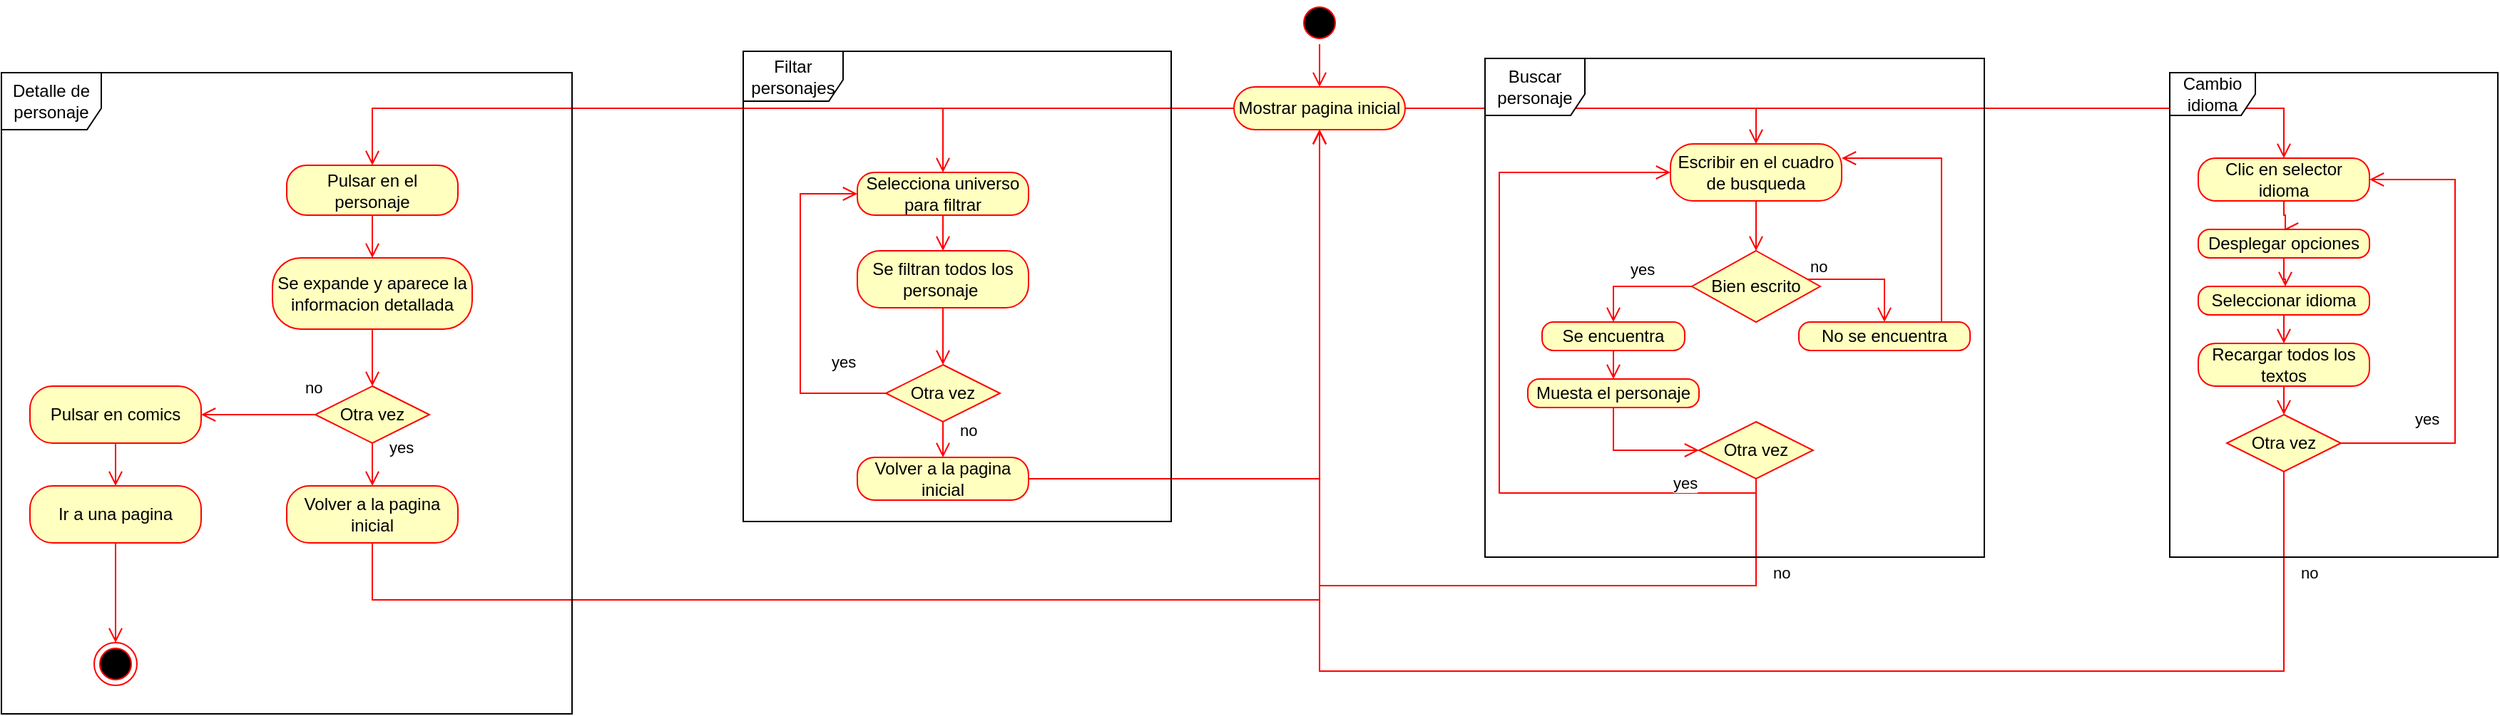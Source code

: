 <mxfile version="26.1.3">
  <diagram id="_k8HdVeGjoaW4lcsoeBy" name="Página-1">
    <mxGraphModel dx="3140" dy="2065" grid="1" gridSize="10" guides="1" tooltips="1" connect="1" arrows="1" fold="1" page="1" pageScale="1" pageWidth="827" pageHeight="1169" math="0" shadow="0">
      <root>
        <mxCell id="0" />
        <mxCell id="1" parent="0" />
        <mxCell id="YumCOL-C7TULn1oq75Tp-16" value="" style="ellipse;html=1;shape=startState;fillColor=#000000;strokeColor=#ff0000;" parent="1" vertex="1">
          <mxGeometry x="399" y="-230" width="30" height="30" as="geometry" />
        </mxCell>
        <mxCell id="YumCOL-C7TULn1oq75Tp-17" value="" style="edgeStyle=orthogonalEdgeStyle;html=1;verticalAlign=bottom;endArrow=open;endSize=8;strokeColor=#ff0000;rounded=0;" parent="1" source="YumCOL-C7TULn1oq75Tp-16" target="YumCOL-C7TULn1oq75Tp-21" edge="1">
          <mxGeometry relative="1" as="geometry">
            <mxPoint x="414.0" y="-140" as="targetPoint" />
          </mxGeometry>
        </mxCell>
        <mxCell id="YumCOL-C7TULn1oq75Tp-21" value="Mostrar pagina inicial" style="rounded=1;whiteSpace=wrap;html=1;arcSize=50;fontColor=#000000;fillColor=#ffffc0;strokeColor=#ff0000;" parent="1" vertex="1">
          <mxGeometry x="354" y="-170" width="120" height="30" as="geometry" />
        </mxCell>
        <mxCell id="YumCOL-C7TULn1oq75Tp-22" value="" style="edgeStyle=orthogonalEdgeStyle;html=1;verticalAlign=bottom;endArrow=open;endSize=8;strokeColor=#ff0000;rounded=0;" parent="1" source="YumCOL-C7TULn1oq75Tp-21" target="D-d8iR-5o8ocIs88Af24-23" edge="1">
          <mxGeometry relative="1" as="geometry">
            <mxPoint x="660" y="-160" as="targetPoint" />
          </mxGeometry>
        </mxCell>
        <mxCell id="YumCOL-C7TULn1oq75Tp-25" value="" style="ellipse;html=1;shape=endState;fillColor=#000000;strokeColor=#ff0000;" parent="1" vertex="1">
          <mxGeometry x="-445" y="220" width="30" height="30" as="geometry" />
        </mxCell>
        <mxCell id="D-d8iR-5o8ocIs88Af24-1" value="Otra vez" style="rhombus;whiteSpace=wrap;html=1;fontColor=#000000;fillColor=#ffffc0;strokeColor=#ff0000;" vertex="1" parent="1">
          <mxGeometry x="1050" y="60" width="80" height="40" as="geometry" />
        </mxCell>
        <mxCell id="D-d8iR-5o8ocIs88Af24-2" value="no" style="edgeStyle=orthogonalEdgeStyle;html=1;align=left;verticalAlign=bottom;endArrow=open;endSize=8;strokeColor=#ff0000;rounded=0;" edge="1" source="D-d8iR-5o8ocIs88Af24-1" parent="1" target="YumCOL-C7TULn1oq75Tp-21">
          <mxGeometry x="-0.866" y="10" relative="1" as="geometry">
            <mxPoint x="1090" y="180" as="targetPoint" />
            <Array as="points">
              <mxPoint x="1090" y="240" />
              <mxPoint x="414" y="240" />
            </Array>
            <mxPoint as="offset" />
          </mxGeometry>
        </mxCell>
        <mxCell id="D-d8iR-5o8ocIs88Af24-3" value="yes" style="edgeStyle=orthogonalEdgeStyle;html=1;align=left;verticalAlign=top;endArrow=open;endSize=8;strokeColor=#ff0000;rounded=0;" edge="1" source="D-d8iR-5o8ocIs88Af24-1" parent="1" target="D-d8iR-5o8ocIs88Af24-23">
          <mxGeometry x="-0.323" y="30" relative="1" as="geometry">
            <mxPoint x="1170" y="90" as="targetPoint" />
            <Array as="points">
              <mxPoint x="1210" y="80" />
              <mxPoint x="1210" y="-105" />
            </Array>
            <mxPoint as="offset" />
          </mxGeometry>
        </mxCell>
        <mxCell id="D-d8iR-5o8ocIs88Af24-16" value="Bien escrito" style="rhombus;whiteSpace=wrap;html=1;fontColor=#000000;fillColor=#ffffc0;strokeColor=#ff0000;" vertex="1" parent="1">
          <mxGeometry x="675" y="-55" width="90" height="50" as="geometry" />
        </mxCell>
        <mxCell id="D-d8iR-5o8ocIs88Af24-17" value="no" style="edgeStyle=orthogonalEdgeStyle;html=1;align=left;verticalAlign=bottom;endArrow=open;endSize=8;strokeColor=#ff0000;rounded=0;" edge="1" parent="1" source="D-d8iR-5o8ocIs88Af24-16" target="D-d8iR-5o8ocIs88Af24-35">
          <mxGeometry x="-1" relative="1" as="geometry">
            <mxPoint x="800.12" y="5" as="targetPoint" />
            <mxPoint x="780.002" y="-104.941" as="sourcePoint" />
            <Array as="points">
              <mxPoint x="810" y="-35" />
            </Array>
          </mxGeometry>
        </mxCell>
        <mxCell id="D-d8iR-5o8ocIs88Af24-18" value="yes" style="edgeStyle=orthogonalEdgeStyle;html=1;align=left;verticalAlign=top;endArrow=open;endSize=8;strokeColor=#ff0000;rounded=0;" edge="1" parent="1" source="D-d8iR-5o8ocIs88Af24-16" target="D-d8iR-5o8ocIs88Af24-38">
          <mxGeometry x="0.126" y="-25" relative="1" as="geometry">
            <mxPoint x="660" y="5" as="targetPoint" />
            <Array as="points">
              <mxPoint x="620" y="-30" />
            </Array>
            <mxPoint as="offset" />
          </mxGeometry>
        </mxCell>
        <mxCell id="D-d8iR-5o8ocIs88Af24-19" value="" style="edgeStyle=orthogonalEdgeStyle;html=1;verticalAlign=bottom;endArrow=open;endSize=8;strokeColor=#ff0000;rounded=0;" edge="1" parent="1" source="YumCOL-C7TULn1oq75Tp-21" target="D-d8iR-5o8ocIs88Af24-48">
          <mxGeometry relative="1" as="geometry">
            <mxPoint x="150" y="-80" as="targetPoint" />
            <mxPoint x="484" y="-145" as="sourcePoint" />
          </mxGeometry>
        </mxCell>
        <mxCell id="D-d8iR-5o8ocIs88Af24-20" value="" style="edgeStyle=orthogonalEdgeStyle;html=1;verticalAlign=bottom;endArrow=open;endSize=8;strokeColor=#ff0000;rounded=0;" edge="1" parent="1" source="YumCOL-C7TULn1oq75Tp-21" target="D-d8iR-5o8ocIs88Af24-58">
          <mxGeometry relative="1" as="geometry">
            <mxPoint x="-329.957" y="-74.978" as="targetPoint" />
            <mxPoint x="494" y="-135" as="sourcePoint" />
          </mxGeometry>
        </mxCell>
        <mxCell id="D-d8iR-5o8ocIs88Af24-21" value="" style="edgeStyle=orthogonalEdgeStyle;html=1;verticalAlign=bottom;endArrow=open;endSize=8;strokeColor=#ff0000;rounded=0;" edge="1" parent="1" source="YumCOL-C7TULn1oq75Tp-21" target="D-d8iR-5o8ocIs88Af24-33">
          <mxGeometry relative="1" as="geometry">
            <mxPoint x="530" y="-100" as="targetPoint" />
            <mxPoint x="364" y="-145" as="sourcePoint" />
          </mxGeometry>
        </mxCell>
        <mxCell id="D-d8iR-5o8ocIs88Af24-23" value="Clic en selector idioma" style="rounded=1;whiteSpace=wrap;html=1;arcSize=40;fontColor=#000000;fillColor=#ffffc0;strokeColor=#ff0000;" vertex="1" parent="1">
          <mxGeometry x="1030" y="-120" width="120" height="30" as="geometry" />
        </mxCell>
        <mxCell id="D-d8iR-5o8ocIs88Af24-24" value="" style="edgeStyle=orthogonalEdgeStyle;html=1;verticalAlign=bottom;endArrow=open;endSize=8;strokeColor=#ff0000;rounded=0;" edge="1" source="D-d8iR-5o8ocIs88Af24-23" parent="1">
          <mxGeometry relative="1" as="geometry">
            <mxPoint x="1090" y="-70" as="targetPoint" />
            <Array as="points">
              <mxPoint x="1090" y="-80" />
              <mxPoint x="1091" y="-80" />
            </Array>
          </mxGeometry>
        </mxCell>
        <mxCell id="D-d8iR-5o8ocIs88Af24-25" value="Desplegar opciones" style="rounded=1;whiteSpace=wrap;html=1;arcSize=40;fontColor=#000000;fillColor=#ffffc0;strokeColor=#ff0000;" vertex="1" parent="1">
          <mxGeometry x="1030" y="-70" width="120" height="20" as="geometry" />
        </mxCell>
        <mxCell id="D-d8iR-5o8ocIs88Af24-26" value="" style="edgeStyle=orthogonalEdgeStyle;html=1;verticalAlign=bottom;endArrow=open;endSize=8;strokeColor=#ff0000;rounded=0;" edge="1" source="D-d8iR-5o8ocIs88Af24-25" parent="1" target="D-d8iR-5o8ocIs88Af24-27">
          <mxGeometry relative="1" as="geometry">
            <mxPoint x="1090" y="-20" as="targetPoint" />
            <Array as="points">
              <mxPoint x="1090" y="-35" />
              <mxPoint x="1091" y="-35" />
            </Array>
          </mxGeometry>
        </mxCell>
        <mxCell id="D-d8iR-5o8ocIs88Af24-27" value="Seleccionar idioma" style="rounded=1;whiteSpace=wrap;html=1;arcSize=40;fontColor=#000000;fillColor=#ffffc0;strokeColor=#ff0000;" vertex="1" parent="1">
          <mxGeometry x="1030" y="-30" width="120" height="20" as="geometry" />
        </mxCell>
        <mxCell id="D-d8iR-5o8ocIs88Af24-28" value="" style="edgeStyle=orthogonalEdgeStyle;html=1;verticalAlign=bottom;endArrow=open;endSize=8;strokeColor=#ff0000;rounded=0;" edge="1" source="D-d8iR-5o8ocIs88Af24-27" parent="1" target="D-d8iR-5o8ocIs88Af24-29">
          <mxGeometry relative="1" as="geometry">
            <mxPoint x="1090" y="30" as="targetPoint" />
          </mxGeometry>
        </mxCell>
        <mxCell id="D-d8iR-5o8ocIs88Af24-29" value="Recargar todos los textos" style="rounded=1;whiteSpace=wrap;html=1;arcSize=40;fontColor=#000000;fillColor=#ffffc0;strokeColor=#ff0000;" vertex="1" parent="1">
          <mxGeometry x="1030" y="10" width="120" height="30" as="geometry" />
        </mxCell>
        <mxCell id="D-d8iR-5o8ocIs88Af24-30" value="" style="edgeStyle=orthogonalEdgeStyle;html=1;verticalAlign=bottom;endArrow=open;endSize=8;strokeColor=#ff0000;rounded=0;" edge="1" source="D-d8iR-5o8ocIs88Af24-29" parent="1" target="D-d8iR-5o8ocIs88Af24-1">
          <mxGeometry relative="1" as="geometry">
            <mxPoint x="1090" y="110" as="targetPoint" />
          </mxGeometry>
        </mxCell>
        <mxCell id="D-d8iR-5o8ocIs88Af24-32" value="Cambio idioma" style="shape=umlFrame;whiteSpace=wrap;html=1;pointerEvents=0;" vertex="1" parent="1">
          <mxGeometry x="1010" y="-180" width="230" height="340" as="geometry" />
        </mxCell>
        <mxCell id="D-d8iR-5o8ocIs88Af24-33" value="Escribir en el cuadro de busqueda" style="rounded=1;whiteSpace=wrap;html=1;arcSize=40;fontColor=#000000;fillColor=#ffffc0;strokeColor=#ff0000;" vertex="1" parent="1">
          <mxGeometry x="660" y="-130" width="120" height="40" as="geometry" />
        </mxCell>
        <mxCell id="D-d8iR-5o8ocIs88Af24-34" value="" style="edgeStyle=orthogonalEdgeStyle;html=1;verticalAlign=bottom;endArrow=open;endSize=8;strokeColor=#ff0000;rounded=0;" edge="1" source="D-d8iR-5o8ocIs88Af24-33" parent="1" target="D-d8iR-5o8ocIs88Af24-16">
          <mxGeometry relative="1" as="geometry">
            <mxPoint x="720" y="-55" as="targetPoint" />
          </mxGeometry>
        </mxCell>
        <mxCell id="D-d8iR-5o8ocIs88Af24-37" style="edgeStyle=orthogonalEdgeStyle;rounded=0;orthogonalLoop=1;jettySize=auto;html=1;exitX=0.5;exitY=1;exitDx=0;exitDy=0;" edge="1" parent="1" source="D-d8iR-5o8ocIs88Af24-35">
          <mxGeometry relative="1" as="geometry">
            <mxPoint x="809.588" y="5" as="targetPoint" />
          </mxGeometry>
        </mxCell>
        <mxCell id="D-d8iR-5o8ocIs88Af24-35" value="No se encuentra" style="rounded=1;whiteSpace=wrap;html=1;arcSize=40;fontColor=#000000;fillColor=#ffffc0;strokeColor=#ff0000;" vertex="1" parent="1">
          <mxGeometry x="750" y="-5" width="120" height="20" as="geometry" />
        </mxCell>
        <mxCell id="D-d8iR-5o8ocIs88Af24-36" value="" style="edgeStyle=orthogonalEdgeStyle;html=1;verticalAlign=bottom;endArrow=open;endSize=8;strokeColor=#ff0000;rounded=0;" edge="1" source="D-d8iR-5o8ocIs88Af24-35" parent="1" target="D-d8iR-5o8ocIs88Af24-33">
          <mxGeometry relative="1" as="geometry">
            <mxPoint x="790" y="-90" as="targetPoint" />
            <Array as="points">
              <mxPoint x="850" y="-120" />
            </Array>
          </mxGeometry>
        </mxCell>
        <mxCell id="D-d8iR-5o8ocIs88Af24-38" value="Se encuentra" style="rounded=1;whiteSpace=wrap;html=1;arcSize=40;fontColor=#000000;fillColor=#ffffc0;strokeColor=#ff0000;" vertex="1" parent="1">
          <mxGeometry x="570" y="-5" width="100" height="20" as="geometry" />
        </mxCell>
        <mxCell id="D-d8iR-5o8ocIs88Af24-39" value="" style="edgeStyle=orthogonalEdgeStyle;html=1;verticalAlign=bottom;endArrow=open;endSize=8;strokeColor=#ff0000;rounded=0;" edge="1" source="D-d8iR-5o8ocIs88Af24-38" parent="1" target="D-d8iR-5o8ocIs88Af24-41">
          <mxGeometry relative="1" as="geometry">
            <mxPoint x="620" y="45" as="targetPoint" />
          </mxGeometry>
        </mxCell>
        <mxCell id="D-d8iR-5o8ocIs88Af24-41" value="Muesta el personaje" style="rounded=1;whiteSpace=wrap;html=1;arcSize=40;fontColor=#000000;fillColor=#ffffc0;strokeColor=#ff0000;" vertex="1" parent="1">
          <mxGeometry x="560" y="35" width="120" height="20" as="geometry" />
        </mxCell>
        <mxCell id="D-d8iR-5o8ocIs88Af24-42" value="" style="edgeStyle=orthogonalEdgeStyle;html=1;verticalAlign=bottom;endArrow=open;endSize=8;strokeColor=#ff0000;rounded=0;" edge="1" source="D-d8iR-5o8ocIs88Af24-41" parent="1" target="D-d8iR-5o8ocIs88Af24-43">
          <mxGeometry relative="1" as="geometry">
            <mxPoint x="620" y="85" as="targetPoint" />
            <Array as="points">
              <mxPoint x="620" y="85" />
            </Array>
          </mxGeometry>
        </mxCell>
        <mxCell id="D-d8iR-5o8ocIs88Af24-43" value="Otra vez" style="rhombus;whiteSpace=wrap;html=1;fontColor=#000000;fillColor=#ffffc0;strokeColor=#ff0000;" vertex="1" parent="1">
          <mxGeometry x="680" y="65" width="80" height="40" as="geometry" />
        </mxCell>
        <mxCell id="D-d8iR-5o8ocIs88Af24-44" value="no" style="edgeStyle=orthogonalEdgeStyle;html=1;align=left;verticalAlign=bottom;endArrow=open;endSize=8;strokeColor=#ff0000;rounded=0;" edge="1" source="D-d8iR-5o8ocIs88Af24-43" parent="1" target="YumCOL-C7TULn1oq75Tp-21">
          <mxGeometry x="-0.786" y="10" relative="1" as="geometry">
            <mxPoint x="720" y="155" as="targetPoint" />
            <Array as="points">
              <mxPoint x="720" y="180" />
              <mxPoint x="414" y="180" />
            </Array>
            <mxPoint x="10" y="-10" as="offset" />
          </mxGeometry>
        </mxCell>
        <mxCell id="D-d8iR-5o8ocIs88Af24-45" value="yes" style="edgeStyle=orthogonalEdgeStyle;html=1;align=left;verticalAlign=top;endArrow=open;endSize=8;strokeColor=#ff0000;rounded=0;" edge="1" source="D-d8iR-5o8ocIs88Af24-43" parent="1" target="D-d8iR-5o8ocIs88Af24-33">
          <mxGeometry x="-0.738" y="-20" relative="1" as="geometry">
            <mxPoint x="720" y="165" as="targetPoint" />
            <Array as="points">
              <mxPoint x="720" y="115" />
              <mxPoint x="540" y="115" />
              <mxPoint x="540" y="-110" />
            </Array>
            <mxPoint as="offset" />
          </mxGeometry>
        </mxCell>
        <mxCell id="D-d8iR-5o8ocIs88Af24-46" value="Buscar personaje" style="shape=umlFrame;whiteSpace=wrap;html=1;pointerEvents=0;width=70;height=40;" vertex="1" parent="1">
          <mxGeometry x="530" y="-190" width="350" height="350" as="geometry" />
        </mxCell>
        <mxCell id="D-d8iR-5o8ocIs88Af24-48" value="Selecciona universo para filtrar" style="rounded=1;whiteSpace=wrap;html=1;arcSize=40;fontColor=#000000;fillColor=#ffffc0;strokeColor=#ff0000;" vertex="1" parent="1">
          <mxGeometry x="90" y="-110" width="120" height="30" as="geometry" />
        </mxCell>
        <mxCell id="D-d8iR-5o8ocIs88Af24-49" value="" style="edgeStyle=orthogonalEdgeStyle;html=1;verticalAlign=bottom;endArrow=open;endSize=8;strokeColor=#ff0000;rounded=0;" edge="1" source="D-d8iR-5o8ocIs88Af24-48" parent="1" target="D-d8iR-5o8ocIs88Af24-50">
          <mxGeometry relative="1" as="geometry">
            <mxPoint x="150" y="-40" as="targetPoint" />
          </mxGeometry>
        </mxCell>
        <mxCell id="D-d8iR-5o8ocIs88Af24-50" value="Se filtran todos los personaje&amp;nbsp;" style="rounded=1;whiteSpace=wrap;html=1;arcSize=40;fontColor=#000000;fillColor=#ffffc0;strokeColor=#ff0000;" vertex="1" parent="1">
          <mxGeometry x="90" y="-55" width="120" height="40" as="geometry" />
        </mxCell>
        <mxCell id="D-d8iR-5o8ocIs88Af24-51" value="" style="edgeStyle=orthogonalEdgeStyle;html=1;verticalAlign=bottom;endArrow=open;endSize=8;strokeColor=#ff0000;rounded=0;" edge="1" source="D-d8iR-5o8ocIs88Af24-50" parent="1" target="D-d8iR-5o8ocIs88Af24-52">
          <mxGeometry relative="1" as="geometry">
            <mxPoint x="90" y="90" as="targetPoint" />
            <Array as="points">
              <mxPoint x="150" y="20" />
              <mxPoint x="150" y="20" />
            </Array>
          </mxGeometry>
        </mxCell>
        <mxCell id="D-d8iR-5o8ocIs88Af24-52" value="Otra vez" style="rhombus;whiteSpace=wrap;html=1;fontColor=#000000;fillColor=#ffffc0;strokeColor=#ff0000;" vertex="1" parent="1">
          <mxGeometry x="110" y="25" width="80" height="40" as="geometry" />
        </mxCell>
        <mxCell id="D-d8iR-5o8ocIs88Af24-53" value="no" style="edgeStyle=orthogonalEdgeStyle;html=1;align=left;verticalAlign=bottom;endArrow=open;endSize=8;strokeColor=#ff0000;rounded=0;" edge="1" source="D-d8iR-5o8ocIs88Af24-52" parent="1" target="D-d8iR-5o8ocIs88Af24-55">
          <mxGeometry x="0.2" y="10" relative="1" as="geometry">
            <mxPoint x="150" y="110" as="targetPoint" />
            <mxPoint as="offset" />
          </mxGeometry>
        </mxCell>
        <mxCell id="D-d8iR-5o8ocIs88Af24-54" value="yes" style="edgeStyle=orthogonalEdgeStyle;html=1;align=left;verticalAlign=top;endArrow=open;endSize=8;strokeColor=#ff0000;rounded=0;" edge="1" source="D-d8iR-5o8ocIs88Af24-52" parent="1" target="D-d8iR-5o8ocIs88Af24-48">
          <mxGeometry x="-0.208" y="-20" relative="1" as="geometry">
            <mxPoint x="150" y="120" as="targetPoint" />
            <Array as="points">
              <mxPoint x="50" y="45" />
              <mxPoint x="50" y="-95" />
            </Array>
            <mxPoint as="offset" />
          </mxGeometry>
        </mxCell>
        <mxCell id="D-d8iR-5o8ocIs88Af24-55" value="Volver a la pagina inicial" style="rounded=1;whiteSpace=wrap;html=1;arcSize=40;fontColor=#000000;fillColor=#ffffc0;strokeColor=#ff0000;" vertex="1" parent="1">
          <mxGeometry x="90" y="90" width="120" height="30" as="geometry" />
        </mxCell>
        <mxCell id="D-d8iR-5o8ocIs88Af24-56" value="" style="edgeStyle=orthogonalEdgeStyle;html=1;verticalAlign=bottom;endArrow=open;endSize=8;strokeColor=#ff0000;rounded=0;" edge="1" source="D-d8iR-5o8ocIs88Af24-55" parent="1" target="YumCOL-C7TULn1oq75Tp-21">
          <mxGeometry relative="1" as="geometry">
            <mxPoint x="150" y="205" as="targetPoint" />
          </mxGeometry>
        </mxCell>
        <mxCell id="D-d8iR-5o8ocIs88Af24-57" value="Filtar personajes" style="shape=umlFrame;whiteSpace=wrap;html=1;pointerEvents=0;width=70;height=35;" vertex="1" parent="1">
          <mxGeometry x="10" y="-195" width="300" height="330" as="geometry" />
        </mxCell>
        <mxCell id="D-d8iR-5o8ocIs88Af24-58" value="Pulsar en el personaje" style="rounded=1;whiteSpace=wrap;html=1;arcSize=40;fontColor=#000000;fillColor=#ffffc0;strokeColor=#ff0000;" vertex="1" parent="1">
          <mxGeometry x="-310" y="-115" width="120" height="35" as="geometry" />
        </mxCell>
        <mxCell id="D-d8iR-5o8ocIs88Af24-59" value="" style="edgeStyle=orthogonalEdgeStyle;html=1;verticalAlign=bottom;endArrow=open;endSize=8;strokeColor=#ff0000;rounded=0;" edge="1" source="D-d8iR-5o8ocIs88Af24-58" parent="1" target="D-d8iR-5o8ocIs88Af24-60">
          <mxGeometry relative="1" as="geometry">
            <mxPoint x="-250" y="-40" as="targetPoint" />
          </mxGeometry>
        </mxCell>
        <mxCell id="D-d8iR-5o8ocIs88Af24-60" value="Se expande y aparece la informacion detallada" style="rounded=1;whiteSpace=wrap;html=1;arcSize=40;fontColor=#000000;fillColor=#ffffc0;strokeColor=#ff0000;" vertex="1" parent="1">
          <mxGeometry x="-320" y="-50" width="140" height="50" as="geometry" />
        </mxCell>
        <mxCell id="D-d8iR-5o8ocIs88Af24-61" value="" style="edgeStyle=orthogonalEdgeStyle;html=1;verticalAlign=bottom;endArrow=open;endSize=8;strokeColor=#ff0000;rounded=0;" edge="1" source="D-d8iR-5o8ocIs88Af24-60" parent="1" target="D-d8iR-5o8ocIs88Af24-62">
          <mxGeometry relative="1" as="geometry">
            <mxPoint x="-250" y="60" as="targetPoint" />
          </mxGeometry>
        </mxCell>
        <mxCell id="D-d8iR-5o8ocIs88Af24-62" value="Otra vez" style="rhombus;whiteSpace=wrap;html=1;fontColor=#000000;fillColor=#ffffc0;strokeColor=#ff0000;" vertex="1" parent="1">
          <mxGeometry x="-290" y="40" width="80" height="40" as="geometry" />
        </mxCell>
        <mxCell id="D-d8iR-5o8ocIs88Af24-63" value="no" style="edgeStyle=orthogonalEdgeStyle;html=1;align=left;verticalAlign=bottom;endArrow=open;endSize=8;strokeColor=#ff0000;rounded=0;" edge="1" source="D-d8iR-5o8ocIs88Af24-62" parent="1" target="D-d8iR-5o8ocIs88Af24-67">
          <mxGeometry x="-0.764" y="-10" relative="1" as="geometry">
            <mxPoint x="-420" y="100" as="targetPoint" />
            <mxPoint as="offset" />
          </mxGeometry>
        </mxCell>
        <mxCell id="D-d8iR-5o8ocIs88Af24-64" value="yes" style="edgeStyle=orthogonalEdgeStyle;html=1;align=left;verticalAlign=top;endArrow=open;endSize=8;strokeColor=#ff0000;rounded=0;" edge="1" source="D-d8iR-5o8ocIs88Af24-62" parent="1" target="D-d8iR-5o8ocIs88Af24-65">
          <mxGeometry x="-1" y="14" relative="1" as="geometry">
            <mxPoint x="-250" y="122" as="targetPoint" />
            <mxPoint x="-4" y="-10" as="offset" />
          </mxGeometry>
        </mxCell>
        <mxCell id="D-d8iR-5o8ocIs88Af24-65" value="Volver a la pagina inicial" style="rounded=1;whiteSpace=wrap;html=1;arcSize=40;fontColor=#000000;fillColor=#ffffc0;strokeColor=#ff0000;" vertex="1" parent="1">
          <mxGeometry x="-310" y="110" width="120" height="40" as="geometry" />
        </mxCell>
        <mxCell id="D-d8iR-5o8ocIs88Af24-66" value="" style="edgeStyle=orthogonalEdgeStyle;html=1;verticalAlign=bottom;endArrow=open;endSize=8;strokeColor=#ff0000;rounded=0;" edge="1" source="D-d8iR-5o8ocIs88Af24-65" parent="1" target="YumCOL-C7TULn1oq75Tp-21">
          <mxGeometry relative="1" as="geometry">
            <mxPoint x="-330" y="210" as="targetPoint" />
            <Array as="points">
              <mxPoint x="-250" y="190" />
              <mxPoint x="414" y="190" />
            </Array>
          </mxGeometry>
        </mxCell>
        <mxCell id="D-d8iR-5o8ocIs88Af24-67" value="Pulsar en comics" style="rounded=1;whiteSpace=wrap;html=1;arcSize=40;fontColor=#000000;fillColor=#ffffc0;strokeColor=#ff0000;" vertex="1" parent="1">
          <mxGeometry x="-490" y="40" width="120" height="40" as="geometry" />
        </mxCell>
        <mxCell id="D-d8iR-5o8ocIs88Af24-68" value="" style="edgeStyle=orthogonalEdgeStyle;html=1;verticalAlign=bottom;endArrow=open;endSize=8;strokeColor=#ff0000;rounded=0;" edge="1" source="D-d8iR-5o8ocIs88Af24-67" parent="1" target="D-d8iR-5o8ocIs88Af24-69">
          <mxGeometry relative="1" as="geometry">
            <mxPoint x="-430" y="130" as="targetPoint" />
            <Array as="points" />
          </mxGeometry>
        </mxCell>
        <mxCell id="D-d8iR-5o8ocIs88Af24-69" value="Ir a una pagina" style="rounded=1;whiteSpace=wrap;html=1;arcSize=40;fontColor=#000000;fillColor=#ffffc0;strokeColor=#ff0000;" vertex="1" parent="1">
          <mxGeometry x="-490" y="110" width="120" height="40" as="geometry" />
        </mxCell>
        <mxCell id="D-d8iR-5o8ocIs88Af24-70" value="" style="edgeStyle=orthogonalEdgeStyle;html=1;verticalAlign=bottom;endArrow=open;endSize=8;strokeColor=#ff0000;rounded=0;" edge="1" source="D-d8iR-5o8ocIs88Af24-69" parent="1" target="YumCOL-C7TULn1oq75Tp-25">
          <mxGeometry relative="1" as="geometry">
            <mxPoint x="-430" y="190" as="targetPoint" />
          </mxGeometry>
        </mxCell>
        <mxCell id="D-d8iR-5o8ocIs88Af24-72" value="Detalle de personaje" style="shape=umlFrame;whiteSpace=wrap;html=1;pointerEvents=0;width=70;height=40;" vertex="1" parent="1">
          <mxGeometry x="-510" y="-180" width="400" height="450" as="geometry" />
        </mxCell>
      </root>
    </mxGraphModel>
  </diagram>
</mxfile>
